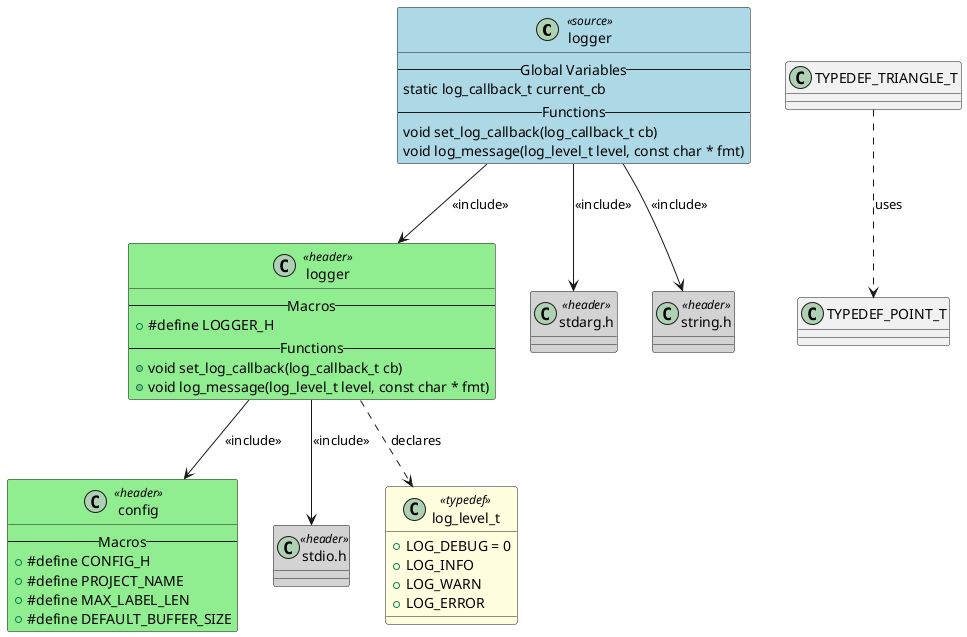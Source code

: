 @startuml logger

class "logger" as LOGGER <<source>> #LightBlue
{
    -- Global Variables --
    static log_callback_t current_cb
    -- Functions --
    void set_log_callback(log_callback_t cb)
    void log_message(log_level_t level, const char * fmt)
}

class "logger" as HEADER_LOGGER <<header>> #LightGreen
{
    -- Macros --
    + #define LOGGER_H
    -- Functions --
    + void set_log_callback(log_callback_t cb)
    + void log_message(log_level_t level, const char * fmt)
}

class "stdarg.h" as HEADER_STDARG_H <<header>> #LightGray
{
}

class "string.h" as HEADER_STRING_H <<header>> #LightGray
{
}

class "config" as HEADER_CONFIG <<header>> #LightGreen
{
    -- Macros --
    + #define CONFIG_H
    + #define PROJECT_NAME
    + #define MAX_LABEL_LEN
    + #define DEFAULT_BUFFER_SIZE
}

class "stdio.h" as HEADER_STDIO_H <<header>> #LightGray
{
}

class "log_level_t" as TYPEDEF_LOG_LEVEL_T <<typedef>> #LightYellow
{
    + LOG_DEBUG = 0
    + LOG_INFO
    + LOG_WARN
    + LOG_ERROR
}

LOGGER --> HEADER_LOGGER : <<include>>
LOGGER --> HEADER_STDARG_H : <<include>>
LOGGER --> HEADER_STRING_H : <<include>>
HEADER_LOGGER --> HEADER_STDIO_H : <<include>>
HEADER_LOGGER --> HEADER_CONFIG : <<include>>
HEADER_LOGGER ..> TYPEDEF_LOG_LEVEL_T : declares
TYPEDEF_TRIANGLE_T ..> TYPEDEF_POINT_T : uses

@enduml